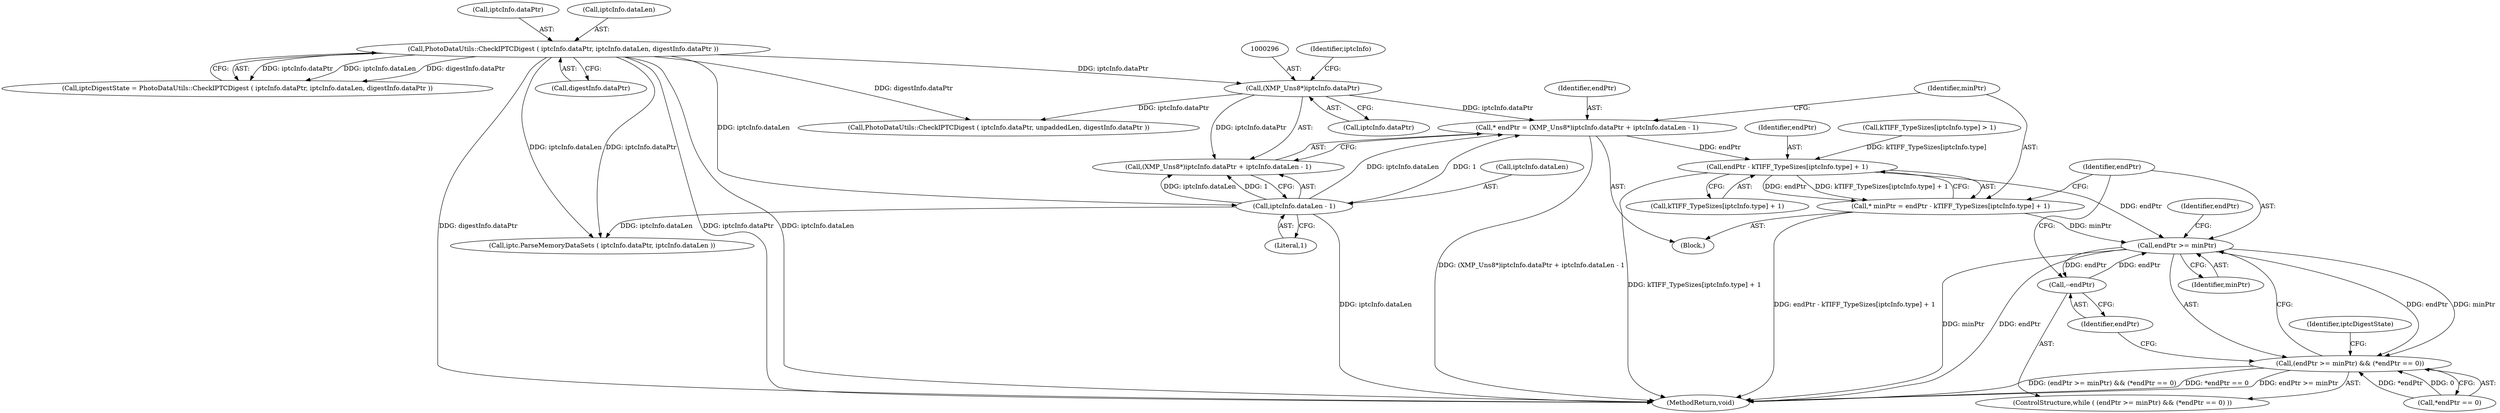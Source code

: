 digraph "0_exempi_e163667a06a9b656a047b0ec660b871f29a83c9f@integer" {
"1000292" [label="(Call,* endPtr = (XMP_Uns8*)iptcInfo.dataPtr + iptcInfo.dataLen - 1)"];
"1000295" [label="(Call,(XMP_Uns8*)iptcInfo.dataPtr)"];
"1000268" [label="(Call,PhotoDataUtils::CheckIPTCDigest ( iptcInfo.dataPtr, iptcInfo.dataLen, digestInfo.dataPtr ))"];
"1000300" [label="(Call,iptcInfo.dataLen - 1)"];
"1000308" [label="(Call,endPtr - kTIFF_TypeSizes[iptcInfo.type] + 1)"];
"1000306" [label="(Call,* minPtr = endPtr - kTIFF_TypeSizes[iptcInfo.type] + 1)"];
"1000319" [label="(Call,endPtr >= minPtr)"];
"1000318" [label="(Call,(endPtr >= minPtr) && (*endPtr == 0))"];
"1000326" [label="(Call,--endPtr)"];
"1000306" [label="(Call,* minPtr = endPtr - kTIFF_TypeSizes[iptcInfo.type] + 1)"];
"1000283" [label="(Call,kTIFF_TypeSizes[iptcInfo.type] > 1)"];
"1000301" [label="(Call,iptcInfo.dataLen)"];
"1000318" [label="(Call,(endPtr >= minPtr) && (*endPtr == 0))"];
"1000322" [label="(Call,*endPtr == 0)"];
"1000330" [label="(Call,PhotoDataUtils::CheckIPTCDigest ( iptcInfo.dataPtr, unpaddedLen, digestInfo.dataPtr ))"];
"1000294" [label="(Call,(XMP_Uns8*)iptcInfo.dataPtr + iptcInfo.dataLen - 1)"];
"1000329" [label="(Identifier,iptcDigestState)"];
"1000290" [label="(Block,)"];
"1000317" [label="(ControlStructure,while ( (endPtr >= minPtr) && (*endPtr == 0) ))"];
"1000319" [label="(Call,endPtr >= minPtr)"];
"1000326" [label="(Call,--endPtr)"];
"1000292" [label="(Call,* endPtr = (XMP_Uns8*)iptcInfo.dataPtr + iptcInfo.dataLen - 1)"];
"1000268" [label="(Call,PhotoDataUtils::CheckIPTCDigest ( iptcInfo.dataPtr, iptcInfo.dataLen, digestInfo.dataPtr ))"];
"1000310" [label="(Call,kTIFF_TypeSizes[iptcInfo.type] + 1)"];
"1000324" [label="(Identifier,endPtr)"];
"1000266" [label="(Call,iptcDigestState = PhotoDataUtils::CheckIPTCDigest ( iptcInfo.dataPtr, iptcInfo.dataLen, digestInfo.dataPtr ))"];
"1000308" [label="(Call,endPtr - kTIFF_TypeSizes[iptcInfo.type] + 1)"];
"1000304" [label="(Literal,1)"];
"1000269" [label="(Call,iptcInfo.dataPtr)"];
"1000307" [label="(Identifier,minPtr)"];
"1000410" [label="(Call,iptc.ParseMemoryDataSets ( iptcInfo.dataPtr, iptcInfo.dataLen ))"];
"1000321" [label="(Identifier,minPtr)"];
"1000275" [label="(Call,digestInfo.dataPtr)"];
"1000320" [label="(Identifier,endPtr)"];
"1000302" [label="(Identifier,iptcInfo)"];
"1000432" [label="(MethodReturn,void)"];
"1000297" [label="(Call,iptcInfo.dataPtr)"];
"1000272" [label="(Call,iptcInfo.dataLen)"];
"1000300" [label="(Call,iptcInfo.dataLen - 1)"];
"1000295" [label="(Call,(XMP_Uns8*)iptcInfo.dataPtr)"];
"1000293" [label="(Identifier,endPtr)"];
"1000309" [label="(Identifier,endPtr)"];
"1000327" [label="(Identifier,endPtr)"];
"1000292" -> "1000290"  [label="AST: "];
"1000292" -> "1000294"  [label="CFG: "];
"1000293" -> "1000292"  [label="AST: "];
"1000294" -> "1000292"  [label="AST: "];
"1000307" -> "1000292"  [label="CFG: "];
"1000292" -> "1000432"  [label="DDG: (XMP_Uns8*)iptcInfo.dataPtr + iptcInfo.dataLen - 1"];
"1000295" -> "1000292"  [label="DDG: iptcInfo.dataPtr"];
"1000300" -> "1000292"  [label="DDG: iptcInfo.dataLen"];
"1000300" -> "1000292"  [label="DDG: 1"];
"1000292" -> "1000308"  [label="DDG: endPtr"];
"1000295" -> "1000294"  [label="AST: "];
"1000295" -> "1000297"  [label="CFG: "];
"1000296" -> "1000295"  [label="AST: "];
"1000297" -> "1000295"  [label="AST: "];
"1000302" -> "1000295"  [label="CFG: "];
"1000295" -> "1000294"  [label="DDG: iptcInfo.dataPtr"];
"1000268" -> "1000295"  [label="DDG: iptcInfo.dataPtr"];
"1000295" -> "1000330"  [label="DDG: iptcInfo.dataPtr"];
"1000268" -> "1000266"  [label="AST: "];
"1000268" -> "1000275"  [label="CFG: "];
"1000269" -> "1000268"  [label="AST: "];
"1000272" -> "1000268"  [label="AST: "];
"1000275" -> "1000268"  [label="AST: "];
"1000266" -> "1000268"  [label="CFG: "];
"1000268" -> "1000432"  [label="DDG: digestInfo.dataPtr"];
"1000268" -> "1000432"  [label="DDG: iptcInfo.dataPtr"];
"1000268" -> "1000432"  [label="DDG: iptcInfo.dataLen"];
"1000268" -> "1000266"  [label="DDG: iptcInfo.dataPtr"];
"1000268" -> "1000266"  [label="DDG: iptcInfo.dataLen"];
"1000268" -> "1000266"  [label="DDG: digestInfo.dataPtr"];
"1000268" -> "1000300"  [label="DDG: iptcInfo.dataLen"];
"1000268" -> "1000330"  [label="DDG: digestInfo.dataPtr"];
"1000268" -> "1000410"  [label="DDG: iptcInfo.dataPtr"];
"1000268" -> "1000410"  [label="DDG: iptcInfo.dataLen"];
"1000300" -> "1000294"  [label="AST: "];
"1000300" -> "1000304"  [label="CFG: "];
"1000301" -> "1000300"  [label="AST: "];
"1000304" -> "1000300"  [label="AST: "];
"1000294" -> "1000300"  [label="CFG: "];
"1000300" -> "1000432"  [label="DDG: iptcInfo.dataLen"];
"1000300" -> "1000294"  [label="DDG: iptcInfo.dataLen"];
"1000300" -> "1000294"  [label="DDG: 1"];
"1000300" -> "1000410"  [label="DDG: iptcInfo.dataLen"];
"1000308" -> "1000306"  [label="AST: "];
"1000308" -> "1000310"  [label="CFG: "];
"1000309" -> "1000308"  [label="AST: "];
"1000310" -> "1000308"  [label="AST: "];
"1000306" -> "1000308"  [label="CFG: "];
"1000308" -> "1000432"  [label="DDG: kTIFF_TypeSizes[iptcInfo.type] + 1"];
"1000308" -> "1000306"  [label="DDG: endPtr"];
"1000308" -> "1000306"  [label="DDG: kTIFF_TypeSizes[iptcInfo.type] + 1"];
"1000283" -> "1000308"  [label="DDG: kTIFF_TypeSizes[iptcInfo.type]"];
"1000308" -> "1000319"  [label="DDG: endPtr"];
"1000306" -> "1000290"  [label="AST: "];
"1000307" -> "1000306"  [label="AST: "];
"1000320" -> "1000306"  [label="CFG: "];
"1000306" -> "1000432"  [label="DDG: endPtr - kTIFF_TypeSizes[iptcInfo.type] + 1"];
"1000306" -> "1000319"  [label="DDG: minPtr"];
"1000319" -> "1000318"  [label="AST: "];
"1000319" -> "1000321"  [label="CFG: "];
"1000320" -> "1000319"  [label="AST: "];
"1000321" -> "1000319"  [label="AST: "];
"1000324" -> "1000319"  [label="CFG: "];
"1000318" -> "1000319"  [label="CFG: "];
"1000319" -> "1000432"  [label="DDG: minPtr"];
"1000319" -> "1000432"  [label="DDG: endPtr"];
"1000319" -> "1000318"  [label="DDG: endPtr"];
"1000319" -> "1000318"  [label="DDG: minPtr"];
"1000326" -> "1000319"  [label="DDG: endPtr"];
"1000319" -> "1000326"  [label="DDG: endPtr"];
"1000318" -> "1000317"  [label="AST: "];
"1000318" -> "1000322"  [label="CFG: "];
"1000322" -> "1000318"  [label="AST: "];
"1000327" -> "1000318"  [label="CFG: "];
"1000329" -> "1000318"  [label="CFG: "];
"1000318" -> "1000432"  [label="DDG: (endPtr >= minPtr) && (*endPtr == 0)"];
"1000318" -> "1000432"  [label="DDG: endPtr >= minPtr"];
"1000318" -> "1000432"  [label="DDG: *endPtr == 0"];
"1000322" -> "1000318"  [label="DDG: *endPtr"];
"1000322" -> "1000318"  [label="DDG: 0"];
"1000326" -> "1000317"  [label="AST: "];
"1000326" -> "1000327"  [label="CFG: "];
"1000327" -> "1000326"  [label="AST: "];
"1000320" -> "1000326"  [label="CFG: "];
}
